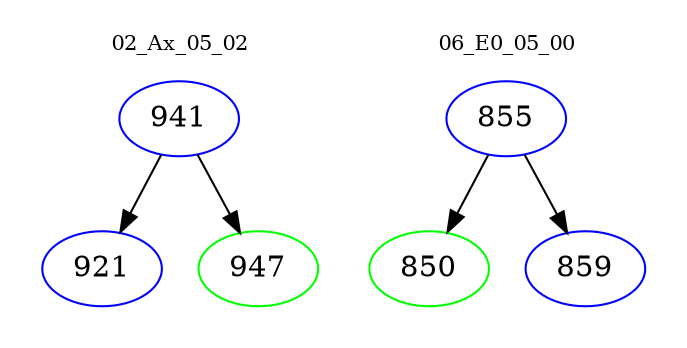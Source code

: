digraph{
subgraph cluster_0 {
color = white
label = "02_Ax_05_02";
fontsize=10;
T0_941 [label="941", color="blue"]
T0_941 -> T0_921 [color="black"]
T0_921 [label="921", color="blue"]
T0_941 -> T0_947 [color="black"]
T0_947 [label="947", color="green"]
}
subgraph cluster_1 {
color = white
label = "06_E0_05_00";
fontsize=10;
T1_855 [label="855", color="blue"]
T1_855 -> T1_850 [color="black"]
T1_850 [label="850", color="green"]
T1_855 -> T1_859 [color="black"]
T1_859 [label="859", color="blue"]
}
}
